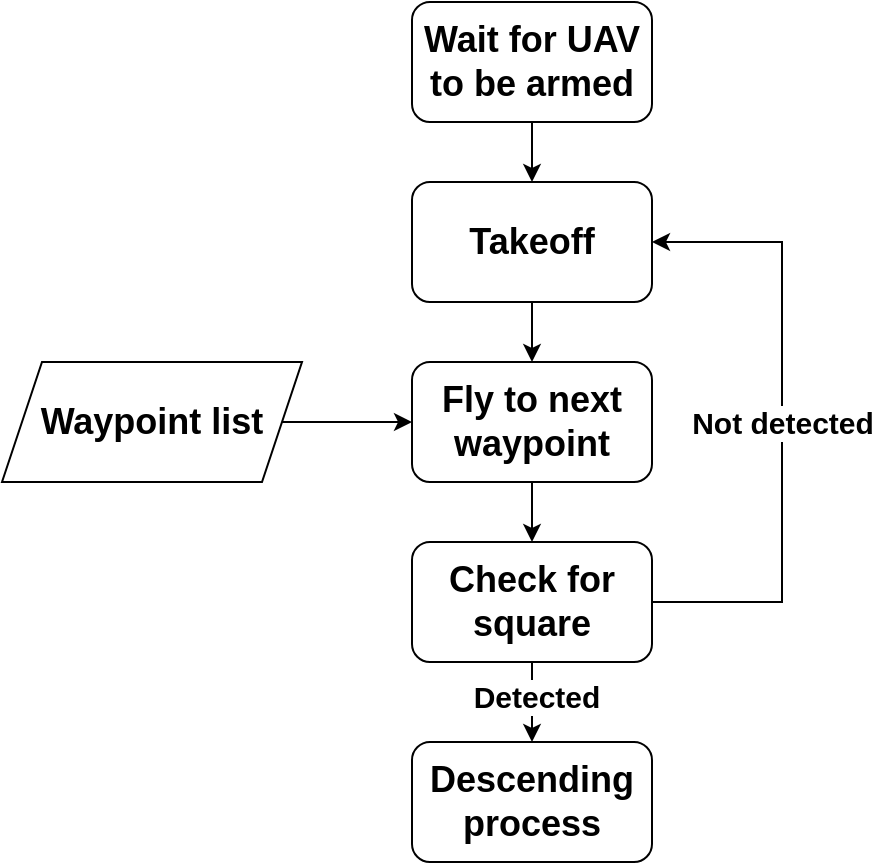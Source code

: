 <mxfile version="24.4.0" type="device">
  <diagram name="Page-1" id="hat-HUDbCyiaCq35tLK4">
    <mxGraphModel dx="1434" dy="870" grid="1" gridSize="10" guides="1" tooltips="1" connect="1" arrows="1" fold="1" page="1" pageScale="1" pageWidth="850" pageHeight="1100" math="0" shadow="0">
      <root>
        <mxCell id="0" />
        <mxCell id="1" parent="0" />
        <mxCell id="tCXYivwOezwSR3KFf7SS-8" value="" style="edgeStyle=orthogonalEdgeStyle;rounded=0;orthogonalLoop=1;jettySize=auto;html=1;" parent="1" source="tCXYivwOezwSR3KFf7SS-1" target="tCXYivwOezwSR3KFf7SS-2" edge="1">
          <mxGeometry relative="1" as="geometry" />
        </mxCell>
        <mxCell id="tCXYivwOezwSR3KFf7SS-1" value="&lt;font style=&quot;font-size: 18px;&quot;&gt;&lt;b&gt;Takeoff&lt;/b&gt;&lt;/font&gt;" style="rounded=1;whiteSpace=wrap;html=1;" parent="1" vertex="1">
          <mxGeometry x="365" y="230" width="120" height="60" as="geometry" />
        </mxCell>
        <mxCell id="tCXYivwOezwSR3KFf7SS-9" value="" style="edgeStyle=orthogonalEdgeStyle;rounded=0;orthogonalLoop=1;jettySize=auto;html=1;" parent="1" source="tCXYivwOezwSR3KFf7SS-2" target="tCXYivwOezwSR3KFf7SS-6" edge="1">
          <mxGeometry relative="1" as="geometry" />
        </mxCell>
        <mxCell id="tCXYivwOezwSR3KFf7SS-2" value="&lt;font style=&quot;font-size: 18px;&quot;&gt;&lt;b&gt;Fly to next waypoint&lt;/b&gt;&lt;/font&gt;" style="rounded=1;whiteSpace=wrap;html=1;" parent="1" vertex="1">
          <mxGeometry x="365" y="320" width="120" height="60" as="geometry" />
        </mxCell>
        <mxCell id="tCXYivwOezwSR3KFf7SS-7" value="" style="edgeStyle=orthogonalEdgeStyle;rounded=0;orthogonalLoop=1;jettySize=auto;html=1;" parent="1" source="tCXYivwOezwSR3KFf7SS-4" target="tCXYivwOezwSR3KFf7SS-1" edge="1">
          <mxGeometry relative="1" as="geometry" />
        </mxCell>
        <mxCell id="tCXYivwOezwSR3KFf7SS-4" value="&lt;font style=&quot;font-size: 18px;&quot;&gt;&lt;b&gt;Wait for UAV to be armed&lt;/b&gt;&lt;/font&gt;" style="rounded=1;whiteSpace=wrap;html=1;" parent="1" vertex="1">
          <mxGeometry x="365" y="140" width="120" height="60" as="geometry" />
        </mxCell>
        <mxCell id="tCXYivwOezwSR3KFf7SS-16" value="" style="edgeStyle=orthogonalEdgeStyle;rounded=0;orthogonalLoop=1;jettySize=auto;html=1;" parent="1" source="tCXYivwOezwSR3KFf7SS-5" target="tCXYivwOezwSR3KFf7SS-2" edge="1">
          <mxGeometry relative="1" as="geometry" />
        </mxCell>
        <mxCell id="tCXYivwOezwSR3KFf7SS-5" value="&lt;font style=&quot;font-size: 18px;&quot;&gt;&lt;b&gt;Waypoint list&lt;/b&gt;&lt;/font&gt;" style="shape=parallelogram;perimeter=parallelogramPerimeter;whiteSpace=wrap;html=1;fixedSize=1;" parent="1" vertex="1">
          <mxGeometry x="160" y="320" width="150" height="60" as="geometry" />
        </mxCell>
        <mxCell id="tCXYivwOezwSR3KFf7SS-10" style="edgeStyle=orthogonalEdgeStyle;rounded=0;orthogonalLoop=1;jettySize=auto;html=1;entryX=1;entryY=0.5;entryDx=0;entryDy=0;" parent="1" source="tCXYivwOezwSR3KFf7SS-6" target="tCXYivwOezwSR3KFf7SS-1" edge="1">
          <mxGeometry relative="1" as="geometry">
            <Array as="points">
              <mxPoint x="550" y="440" />
              <mxPoint x="550" y="260" />
            </Array>
          </mxGeometry>
        </mxCell>
        <mxCell id="tCXYivwOezwSR3KFf7SS-11" value="&lt;font style=&quot;font-size: 15px;&quot;&gt;&lt;b&gt;Not detected&lt;/b&gt;&lt;/font&gt;" style="edgeLabel;html=1;align=center;verticalAlign=middle;resizable=0;points=[];" parent="tCXYivwOezwSR3KFf7SS-10" vertex="1" connectable="0">
          <mxGeometry x="-0.806" y="2" relative="1" as="geometry">
            <mxPoint x="35" y="-88" as="offset" />
          </mxGeometry>
        </mxCell>
        <mxCell id="tCXYivwOezwSR3KFf7SS-14" value="" style="edgeStyle=orthogonalEdgeStyle;rounded=0;orthogonalLoop=1;jettySize=auto;html=1;entryX=0.5;entryY=0;entryDx=0;entryDy=0;" parent="1" source="tCXYivwOezwSR3KFf7SS-6" target="tCXYivwOezwSR3KFf7SS-15" edge="1">
          <mxGeometry relative="1" as="geometry">
            <mxPoint x="425" y="510" as="targetPoint" />
          </mxGeometry>
        </mxCell>
        <mxCell id="fRSAsIwv2cWKKvY5IKMI-1" value="&lt;font style=&quot;font-size: 15px;&quot;&gt;&lt;b&gt;Detected&lt;/b&gt;&lt;/font&gt;" style="edgeLabel;html=1;align=center;verticalAlign=middle;resizable=0;points=[];" vertex="1" connectable="0" parent="tCXYivwOezwSR3KFf7SS-14">
          <mxGeometry x="-0.15" y="2" relative="1" as="geometry">
            <mxPoint as="offset" />
          </mxGeometry>
        </mxCell>
        <mxCell id="tCXYivwOezwSR3KFf7SS-6" value="&lt;font style=&quot;font-size: 18px;&quot;&gt;&lt;b&gt;Check for square&lt;/b&gt;&lt;/font&gt;" style="rounded=1;whiteSpace=wrap;html=1;" parent="1" vertex="1">
          <mxGeometry x="365" y="410" width="120" height="60" as="geometry" />
        </mxCell>
        <mxCell id="tCXYivwOezwSR3KFf7SS-15" value="&lt;font style=&quot;font-size: 18px;&quot;&gt;&lt;b&gt;Descending process&lt;/b&gt;&lt;/font&gt;" style="rounded=1;whiteSpace=wrap;html=1;" parent="1" vertex="1">
          <mxGeometry x="365" y="510" width="120" height="60" as="geometry" />
        </mxCell>
      </root>
    </mxGraphModel>
  </diagram>
</mxfile>

